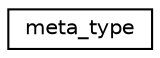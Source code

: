 digraph "Graphical Class Hierarchy"
{
 // INTERACTIVE_SVG=YES
 // LATEX_PDF_SIZE
  edge [fontname="Helvetica",fontsize="10",labelfontname="Helvetica",labelfontsize="10"];
  node [fontname="Helvetica",fontsize="10",shape=record];
  rankdir="LR";
  Node0 [label="meta_type",height=0.2,width=0.4,color="black", fillcolor="white", style="filled",URL="$structfms__io__mod_1_1meta__type.html",tooltip=" "];
}
